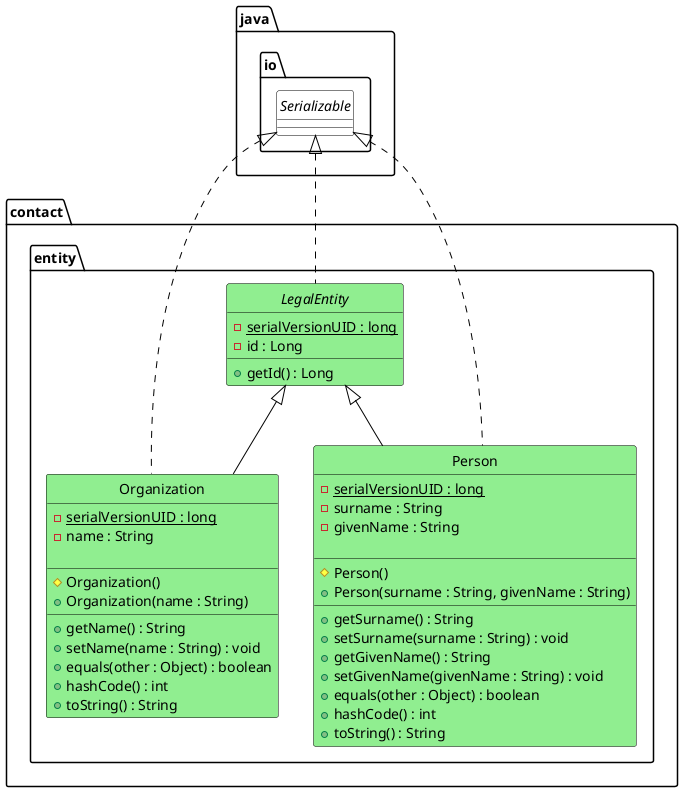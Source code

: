@startuml

hide circle
hide stereotype

skinparam class {
    ArrowColor black
    BackgroundColor white
    BackgroundColor<<Description>> lightblue
    BackgroundColor<<MomentInterval>> pink
    BackgroundColor<<Role>> lightgoldenrodyellow
    BackgroundColor<<PersonPlaceThing>> lightgreen
    BorderColor black
}

package java.io {
    interface Serializable
}

package contact.entity <<Folder>> {
    abstract class LegalEntity<<PersonPlaceThing>> {
        -{static} serialVersionUID : long
        -id : Long

        +getId() : Long
    }

    class Person<<PersonPlaceThing>> {
        -{static} serialVersionUID : long
        -surname : String
        -givenName : String

        __
        #Person()
        +Person(surname : String, givenName : String)
        __
        +getSurname() : String
        +setSurname(surname : String) : void
        +getGivenName() : String
        +setGivenName(givenName : String) : void
        +equals(other : Object) : boolean
        +hashCode() : int
        +toString() : String
    }

    class Organization<<PersonPlaceThing>> {
        -{static} serialVersionUID : long
        -name : String

        __
        #Organization()
        +Organization(name : String)
        __
        +getName() : String
        +setName(name : String) : void
        +equals(other : Object) : boolean
        +hashCode() : int
        +toString() : String
    }

    LegalEntity .up.|> Serializable
    LegalEntity <|-- Person
    LegalEntity <|-- Organization
    Person .up.|> Serializable
    Organization .left.|> Serializable
}
@enduml
